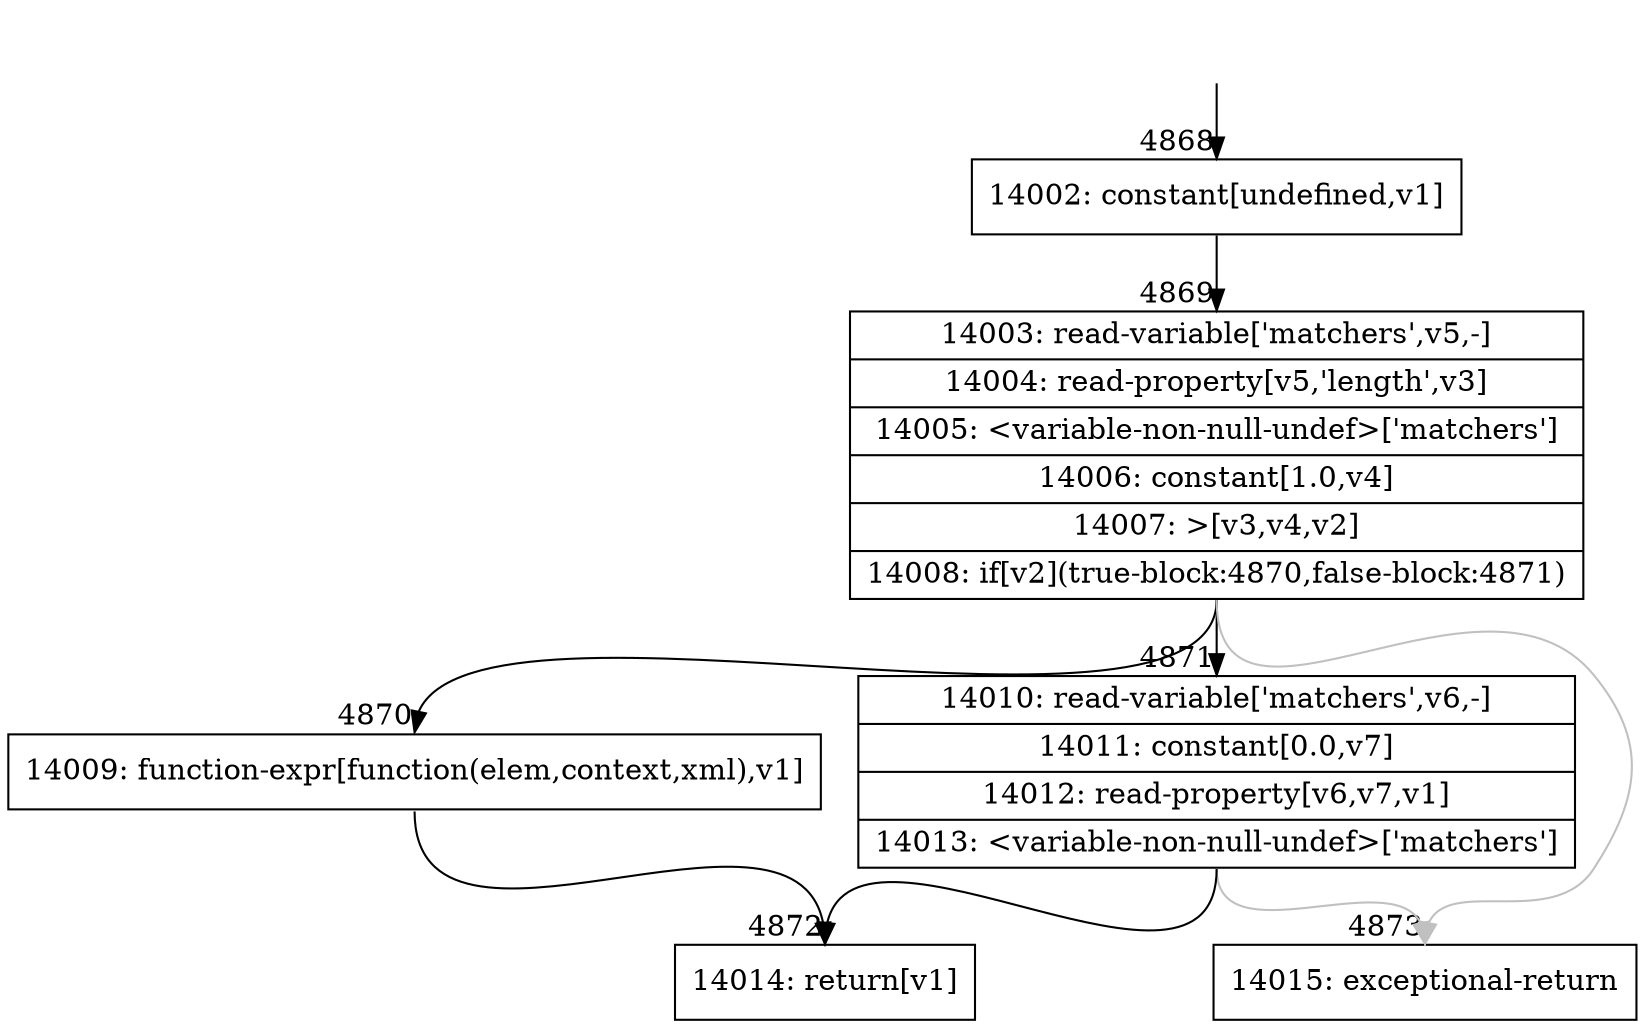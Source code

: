 digraph {
rankdir="TD"
BB_entry323[shape=none,label=""];
BB_entry323 -> BB4868 [tailport=s, headport=n, headlabel="    4868"]
BB4868 [shape=record label="{14002: constant[undefined,v1]}" ] 
BB4868 -> BB4869 [tailport=s, headport=n, headlabel="      4869"]
BB4869 [shape=record label="{14003: read-variable['matchers',v5,-]|14004: read-property[v5,'length',v3]|14005: \<variable-non-null-undef\>['matchers']|14006: constant[1.0,v4]|14007: \>[v3,v4,v2]|14008: if[v2](true-block:4870,false-block:4871)}" ] 
BB4869 -> BB4870 [tailport=s, headport=n, headlabel="      4870"]
BB4869 -> BB4871 [tailport=s, headport=n, headlabel="      4871"]
BB4869 -> BB4873 [tailport=s, headport=n, color=gray, headlabel="      4873"]
BB4870 [shape=record label="{14009: function-expr[function(elem,context,xml),v1]}" ] 
BB4870 -> BB4872 [tailport=s, headport=n, headlabel="      4872"]
BB4871 [shape=record label="{14010: read-variable['matchers',v6,-]|14011: constant[0.0,v7]|14012: read-property[v6,v7,v1]|14013: \<variable-non-null-undef\>['matchers']}" ] 
BB4871 -> BB4872 [tailport=s, headport=n]
BB4871 -> BB4873 [tailport=s, headport=n, color=gray]
BB4872 [shape=record label="{14014: return[v1]}" ] 
BB4873 [shape=record label="{14015: exceptional-return}" ] 
}
